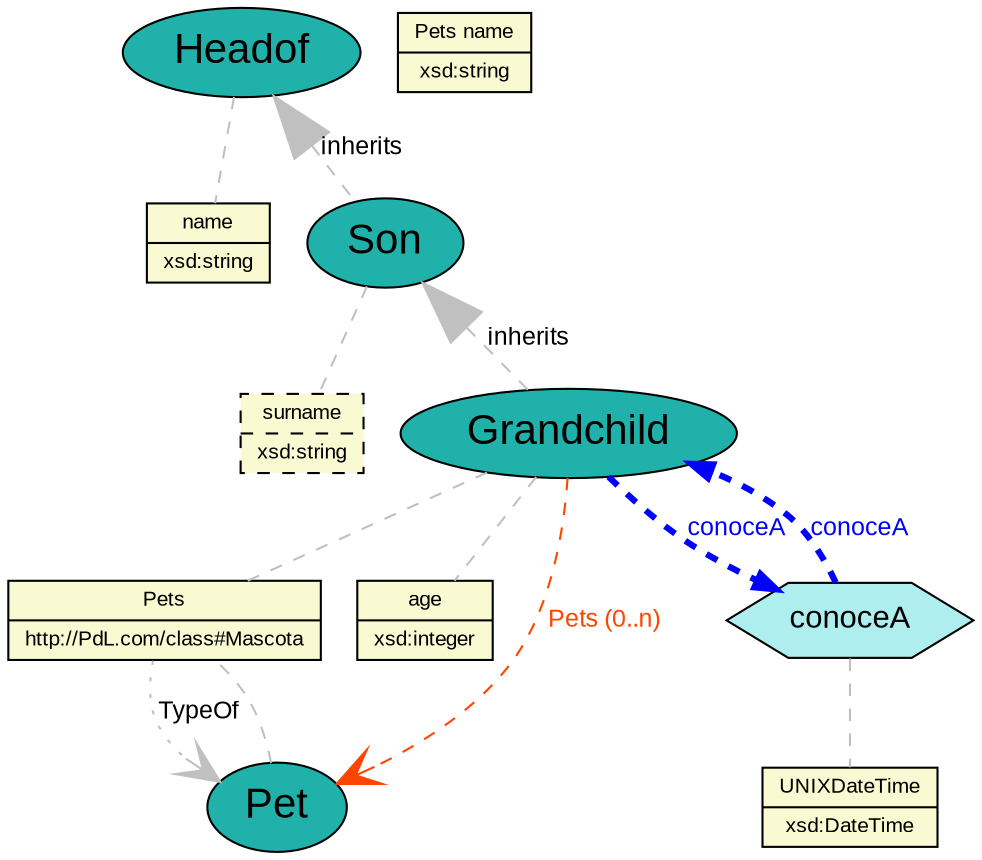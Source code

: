 graph domain{
	//Defecto
	node [fontname="Arial"];
	edge [fontname="Arial",fontsize=12];

	//PROPERTIES
	node[fontsize="10", fillcolor="lightgoldenrodyellow", style="filled", shape="record", ]

	
	property_surname [label="{surname|xsd:string}",style="filled,dashed"];
	property_Pets name [label="{Pets name|xsd:string}"];
	property_Pets [label="{Pets|http://PdL.com/class#Mascota}"];
	property_name [label="{name|xsd:string}"];
	property_age [label="{age|xsd:integer}"];
	property_UNIXDateTime [label="{UNIXDateTime|xsd:DateTime}"];

	//CLASES
	node[fontsize="20", fillcolor="lightseagreen", style="filled", shape="ellipse", ]

	
	class_Son [label="Son"];
	class_Headof [label="Headof"];
	class_Pet [label="Pet"];
	class_Grandchild [label="Grandchild"];

	//RELACIONES
	node[fontsize="15", fillcolor="paleturquoise", style="filled", shape="hexagon", ]

	relationship_conoceA [label=conoceA];

	//CLASE -- PROPIEDAD
	edge[len="3", style="dashed", color="grey", ]

	class_Son -- property_surname;
	class_Headof -- property_name;
	class_Pet -- property_Pets name;
	class_Grandchild -- property_age;
	class_Grandchild -- property_Pets;

	//RELACION -- PROPIEDAD
	relationship_conoceA -- property_UNIXDateTime;

	// uso indirecto de definición de tipos
	property_Pets -- class_Pet [arrowsize="2", style="dotted", arrowhead="vee", dir="forward", label="TypeOf"];

	// asociaciones a través de atributos marcadas de forma directa
	class_Grandchild -- class_Pet [label="Pets (0..n) "fontcolor="orangered", color="orangered", style="dashed", arrowhead="vee",dir="forward",arrowsize="2"];

	// herencias
	class_Headof -- class_Son [arrowsize="3", arrowhead="normal", dir="back", label="inherits"];
	class_Son -- class_Grandchild [arrowsize="3", arrowhead="normal", dir="back", label="inherits"];

	// enlaces de relaciones
	edge[len="2",penwidth="3",color="blue"]
	class_Grandchild -- relationship_conoceA [label="conoceA",fontcolor="blue",dir="forward",arrowhead="normal"];
relationship_conoceA -- class_Grandchild [label="conoceA",fontcolor="blue",dir="forward",arrowhead="normal"];

}

